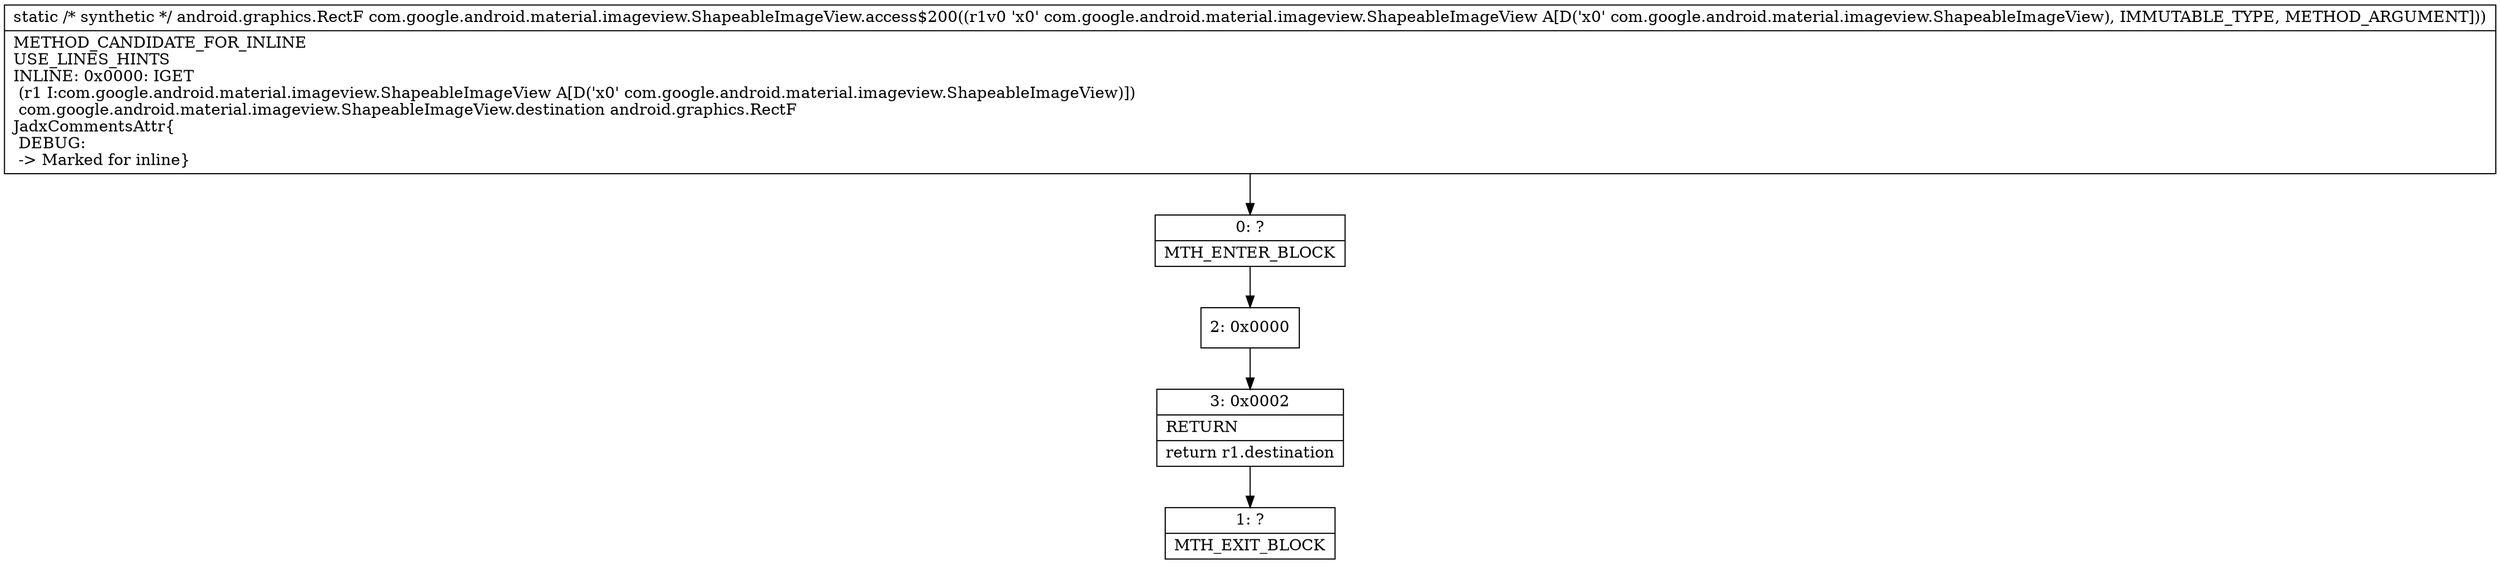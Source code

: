 digraph "CFG forcom.google.android.material.imageview.ShapeableImageView.access$200(Lcom\/google\/android\/material\/imageview\/ShapeableImageView;)Landroid\/graphics\/RectF;" {
Node_0 [shape=record,label="{0\:\ ?|MTH_ENTER_BLOCK\l}"];
Node_2 [shape=record,label="{2\:\ 0x0000}"];
Node_3 [shape=record,label="{3\:\ 0x0002|RETURN\l|return r1.destination\l}"];
Node_1 [shape=record,label="{1\:\ ?|MTH_EXIT_BLOCK\l}"];
MethodNode[shape=record,label="{static \/* synthetic *\/ android.graphics.RectF com.google.android.material.imageview.ShapeableImageView.access$200((r1v0 'x0' com.google.android.material.imageview.ShapeableImageView A[D('x0' com.google.android.material.imageview.ShapeableImageView), IMMUTABLE_TYPE, METHOD_ARGUMENT]))  | METHOD_CANDIDATE_FOR_INLINE\lUSE_LINES_HINTS\lINLINE: 0x0000: IGET  \l  (r1 I:com.google.android.material.imageview.ShapeableImageView A[D('x0' com.google.android.material.imageview.ShapeableImageView)])\l com.google.android.material.imageview.ShapeableImageView.destination android.graphics.RectF\lJadxCommentsAttr\{\l DEBUG: \l \-\> Marked for inline\}\l}"];
MethodNode -> Node_0;Node_0 -> Node_2;
Node_2 -> Node_3;
Node_3 -> Node_1;
}

